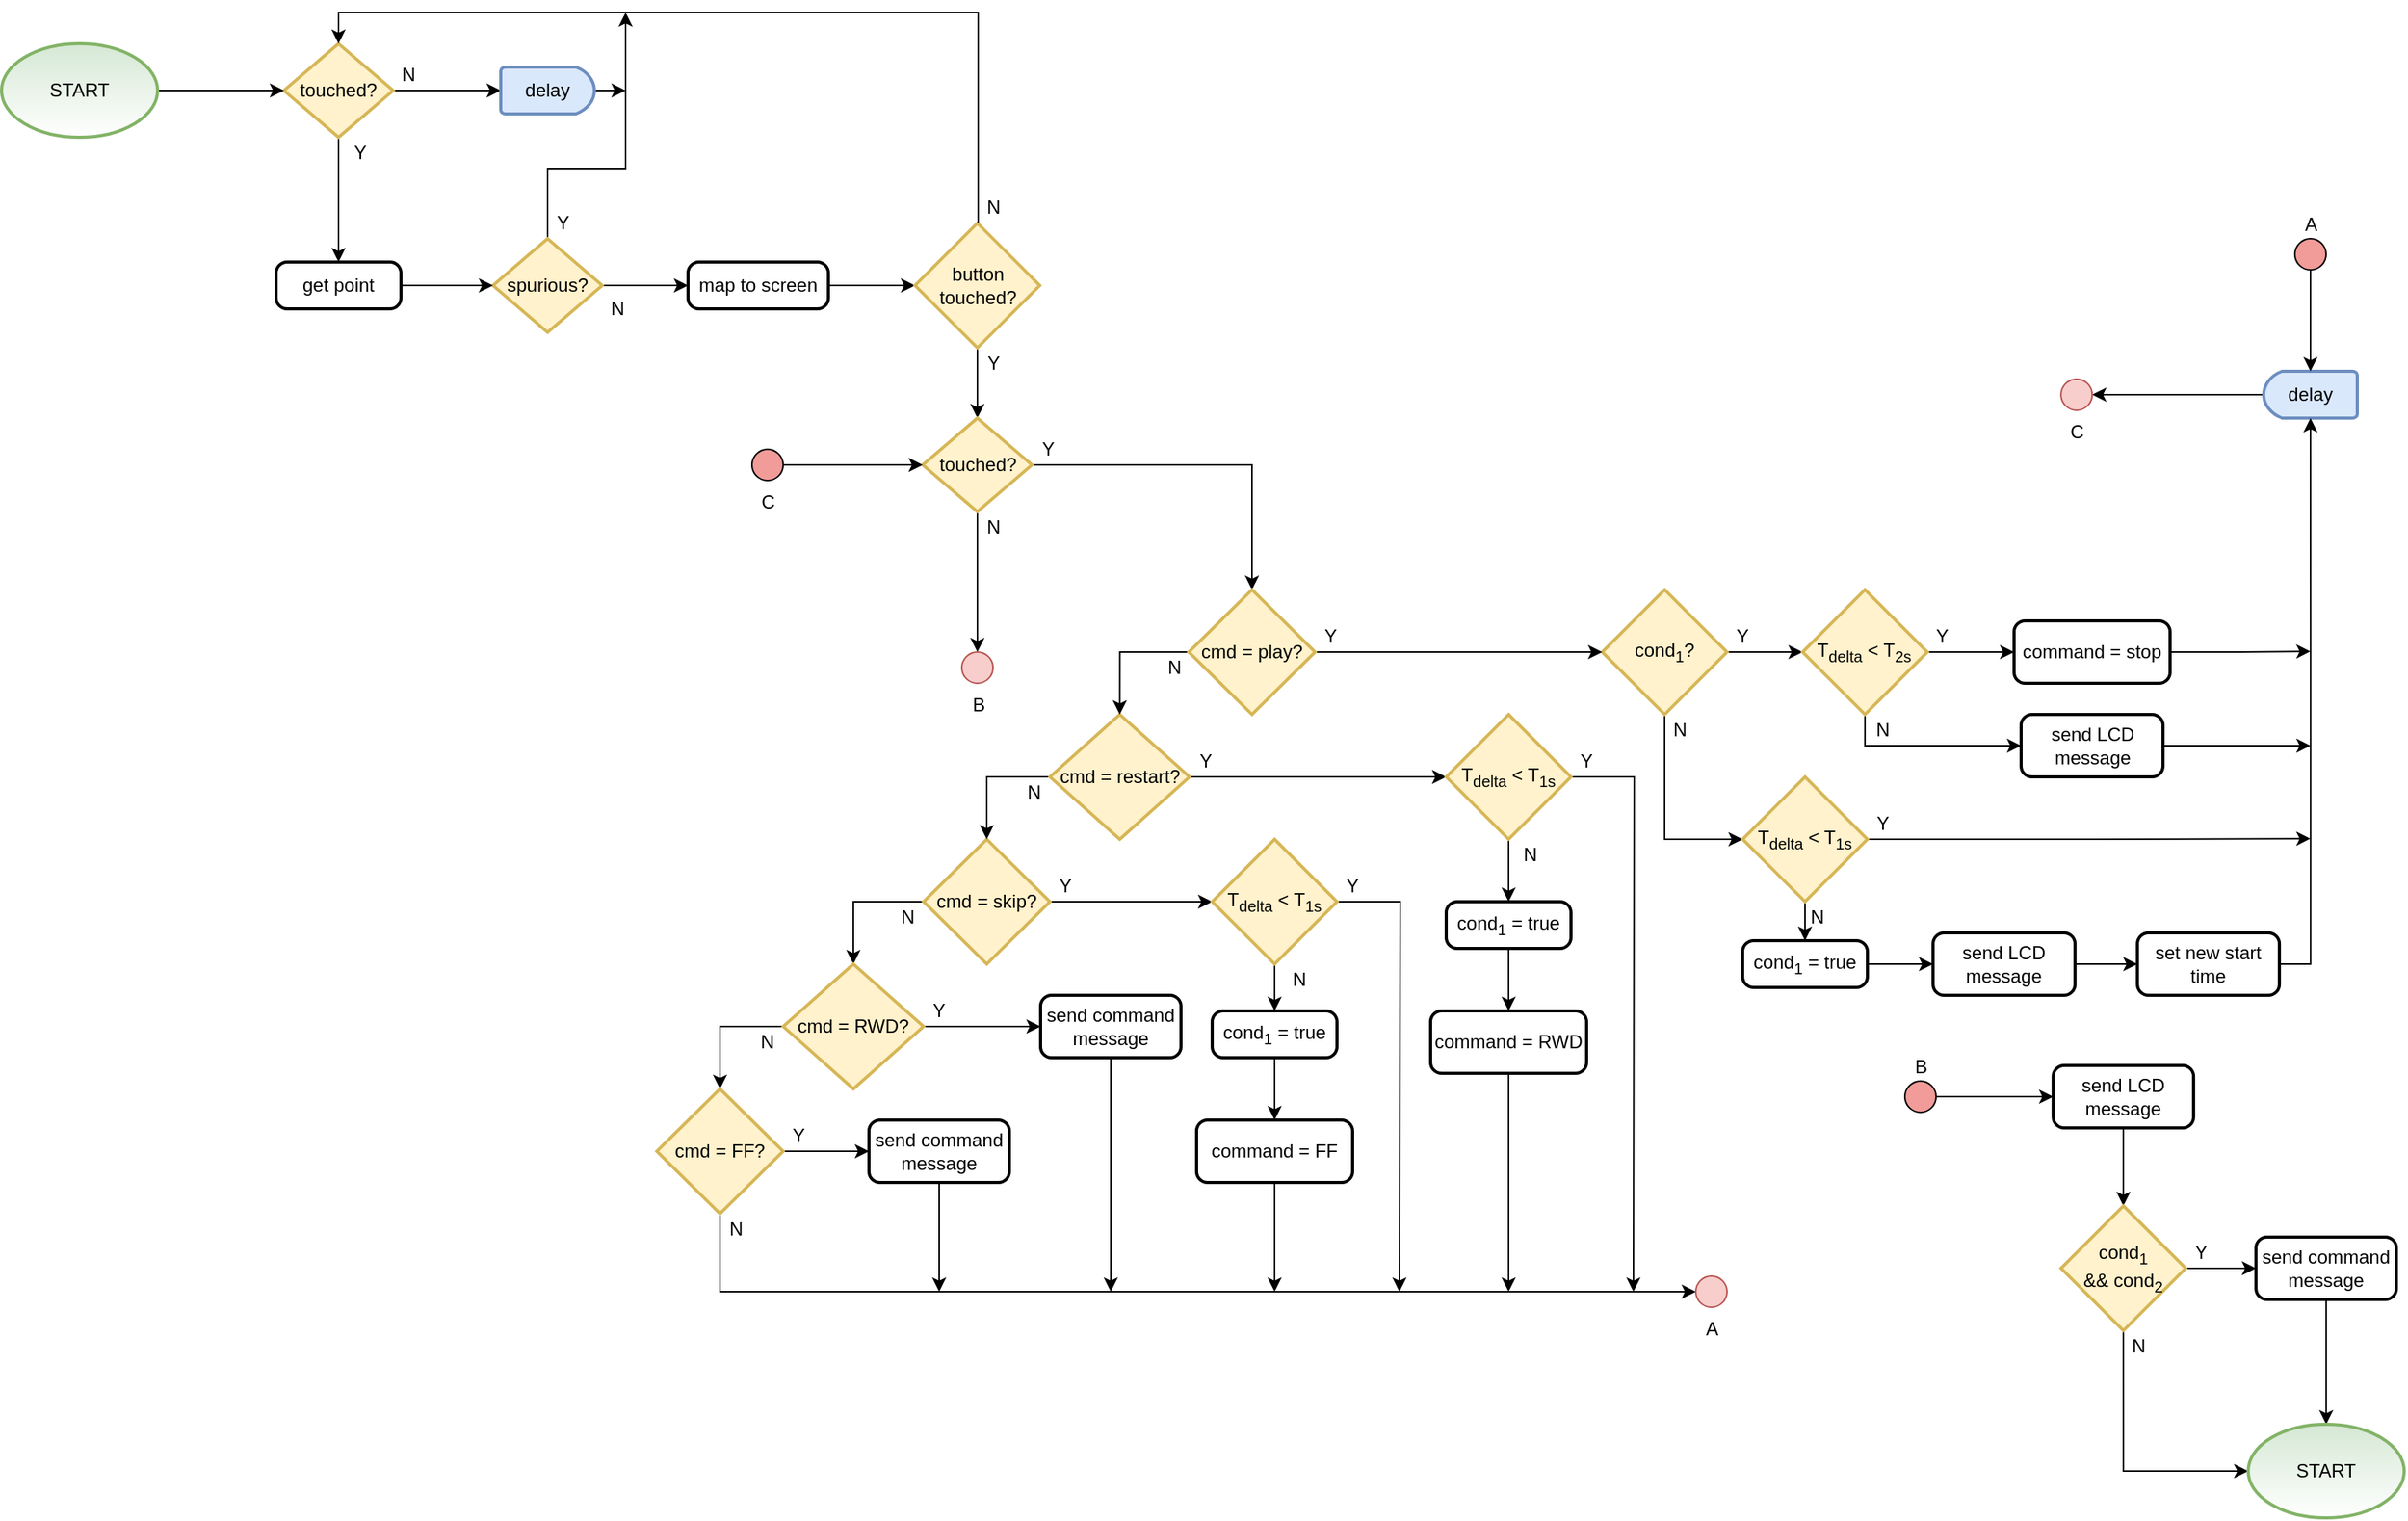 <mxfile version="12.8.1" type="google"><diagram id="C5RBs43oDa-KdzZeNtuy" name="Page-1"><mxGraphModel dx="946" dy="662" grid="1" gridSize="10" guides="1" tooltips="1" connect="1" arrows="1" fold="1" page="1" pageScale="1" pageWidth="1700" pageHeight="1100" background="none" math="0" shadow="0"><root><mxCell id="WIyWlLk6GJQsqaUBKTNV-0"/><mxCell id="WIyWlLk6GJQsqaUBKTNV-1" parent="WIyWlLk6GJQsqaUBKTNV-0"/><mxCell id="B6v0C9aTJU5ujpDDTS7T-165" style="edgeStyle=orthogonalEdgeStyle;rounded=0;orthogonalLoop=1;jettySize=auto;html=1;exitX=0.5;exitY=1;exitDx=0;exitDy=0;exitPerimeter=0;entryX=0.5;entryY=0;entryDx=0;entryDy=0;endArrow=classic;endFill=1;" parent="WIyWlLk6GJQsqaUBKTNV-1" source="B6v0C9aTJU5ujpDDTS7T-0" target="B6v0C9aTJU5ujpDDTS7T-26" edge="1"><mxGeometry relative="1" as="geometry"/></mxCell><mxCell id="B6v0C9aTJU5ujpDDTS7T-169" style="edgeStyle=orthogonalEdgeStyle;rounded=0;orthogonalLoop=1;jettySize=auto;html=1;exitX=1;exitY=0.5;exitDx=0;exitDy=0;exitPerimeter=0;entryX=0;entryY=0.5;entryDx=0;entryDy=0;entryPerimeter=0;endArrow=classic;endFill=1;" parent="WIyWlLk6GJQsqaUBKTNV-1" source="B6v0C9aTJU5ujpDDTS7T-0" target="B6v0C9aTJU5ujpDDTS7T-1" edge="1"><mxGeometry relative="1" as="geometry"/></mxCell><mxCell id="B6v0C9aTJU5ujpDDTS7T-0" value="touched?" style="strokeWidth=2;html=1;shape=mxgraph.flowchart.decision;whiteSpace=wrap;fillColor=#fff2cc;strokeColor=#d6b656;" parent="WIyWlLk6GJQsqaUBKTNV-1" vertex="1"><mxGeometry x="261" y="80" width="70" height="60" as="geometry"/></mxCell><mxCell id="B6v0C9aTJU5ujpDDTS7T-228" style="edgeStyle=orthogonalEdgeStyle;rounded=0;orthogonalLoop=1;jettySize=auto;html=1;exitX=1;exitY=0.5;exitDx=0;exitDy=0;exitPerimeter=0;endArrow=classic;endFill=1;strokeColor=#000000;" parent="WIyWlLk6GJQsqaUBKTNV-1" source="B6v0C9aTJU5ujpDDTS7T-1" edge="1"><mxGeometry relative="1" as="geometry"><mxPoint x="480" y="110.143" as="targetPoint"/></mxGeometry></mxCell><mxCell id="B6v0C9aTJU5ujpDDTS7T-1" value="delay" style="strokeWidth=2;html=1;shape=mxgraph.flowchart.delay;whiteSpace=wrap;fillColor=#dae8fc;strokeColor=#6c8ebf;" parent="WIyWlLk6GJQsqaUBKTNV-1" vertex="1"><mxGeometry x="400" y="95" width="60" height="30" as="geometry"/></mxCell><mxCell id="B6v0C9aTJU5ujpDDTS7T-167" style="edgeStyle=orthogonalEdgeStyle;rounded=0;orthogonalLoop=1;jettySize=auto;html=1;exitX=1;exitY=0.5;exitDx=0;exitDy=0;exitPerimeter=0;entryX=0;entryY=0.5;entryDx=0;entryDy=0;endArrow=classic;endFill=1;" parent="WIyWlLk6GJQsqaUBKTNV-1" source="B6v0C9aTJU5ujpDDTS7T-5" target="B6v0C9aTJU5ujpDDTS7T-27" edge="1"><mxGeometry relative="1" as="geometry"/></mxCell><mxCell id="B6v0C9aTJU5ujpDDTS7T-176" style="edgeStyle=orthogonalEdgeStyle;rounded=0;orthogonalLoop=1;jettySize=auto;html=1;exitX=0.5;exitY=0;exitDx=0;exitDy=0;exitPerimeter=0;endArrow=classic;endFill=1;" parent="WIyWlLk6GJQsqaUBKTNV-1" source="B6v0C9aTJU5ujpDDTS7T-5" edge="1"><mxGeometry relative="1" as="geometry"><mxPoint x="480" y="60" as="targetPoint"/><Array as="points"><mxPoint x="430" y="160"/><mxPoint x="480" y="160"/></Array></mxGeometry></mxCell><mxCell id="B6v0C9aTJU5ujpDDTS7T-5" value="spurious?" style="strokeWidth=2;html=1;shape=mxgraph.flowchart.decision;whiteSpace=wrap;fillColor=#fff2cc;strokeColor=#d6b656;" parent="WIyWlLk6GJQsqaUBKTNV-1" vertex="1"><mxGeometry x="395" y="205" width="70" height="60" as="geometry"/></mxCell><mxCell id="B6v0C9aTJU5ujpDDTS7T-166" style="edgeStyle=orthogonalEdgeStyle;rounded=0;orthogonalLoop=1;jettySize=auto;html=1;exitX=1;exitY=0.5;exitDx=0;exitDy=0;entryX=0;entryY=0.5;entryDx=0;entryDy=0;entryPerimeter=0;endArrow=classic;endFill=1;" parent="WIyWlLk6GJQsqaUBKTNV-1" source="B6v0C9aTJU5ujpDDTS7T-26" target="B6v0C9aTJU5ujpDDTS7T-5" edge="1"><mxGeometry relative="1" as="geometry"/></mxCell><mxCell id="B6v0C9aTJU5ujpDDTS7T-26" value="get point" style="rounded=1;whiteSpace=wrap;html=1;absoluteArcSize=1;arcSize=14;strokeWidth=2;" parent="WIyWlLk6GJQsqaUBKTNV-1" vertex="1"><mxGeometry x="256" y="220" width="80" height="30" as="geometry"/></mxCell><mxCell id="B6v0C9aTJU5ujpDDTS7T-168" style="edgeStyle=orthogonalEdgeStyle;rounded=0;orthogonalLoop=1;jettySize=auto;html=1;exitX=1;exitY=0.5;exitDx=0;exitDy=0;entryX=0;entryY=0.5;entryDx=0;entryDy=0;entryPerimeter=0;endArrow=classic;endFill=1;" parent="WIyWlLk6GJQsqaUBKTNV-1" source="B6v0C9aTJU5ujpDDTS7T-27" target="B6v0C9aTJU5ujpDDTS7T-29" edge="1"><mxGeometry relative="1" as="geometry"/></mxCell><mxCell id="B6v0C9aTJU5ujpDDTS7T-27" value="map to screen" style="rounded=1;whiteSpace=wrap;html=1;absoluteArcSize=1;arcSize=14;strokeWidth=2;" parent="WIyWlLk6GJQsqaUBKTNV-1" vertex="1"><mxGeometry x="520" y="220" width="90" height="30" as="geometry"/></mxCell><mxCell id="B6v0C9aTJU5ujpDDTS7T-39" style="edgeStyle=orthogonalEdgeStyle;rounded=0;orthogonalLoop=1;jettySize=auto;html=1;exitX=0.5;exitY=1;exitDx=0;exitDy=0;exitPerimeter=0;entryX=0.5;entryY=0;entryDx=0;entryDy=0;entryPerimeter=0;endArrow=classic;endFill=1;fillColor=#d5e8d4;strokeColor=#000000;" parent="WIyWlLk6GJQsqaUBKTNV-1" source="B6v0C9aTJU5ujpDDTS7T-29" target="B6v0C9aTJU5ujpDDTS7T-38" edge="1"><mxGeometry relative="1" as="geometry"/></mxCell><mxCell id="B6v0C9aTJU5ujpDDTS7T-29" value="button&lt;br&gt;touched?" style="strokeWidth=2;html=1;shape=mxgraph.flowchart.decision;whiteSpace=wrap;fillColor=#fff2cc;strokeColor=#d6b656;" parent="WIyWlLk6GJQsqaUBKTNV-1" vertex="1"><mxGeometry x="665.5" y="195" width="80" height="80" as="geometry"/></mxCell><mxCell id="B6v0C9aTJU5ujpDDTS7T-125" style="edgeStyle=orthogonalEdgeStyle;rounded=0;orthogonalLoop=1;jettySize=auto;html=1;exitX=1;exitY=0.5;exitDx=0;exitDy=0;exitPerimeter=0;entryX=0.5;entryY=0;entryDx=0;entryDy=0;entryPerimeter=0;endArrow=classic;endFill=1;" parent="WIyWlLk6GJQsqaUBKTNV-1" source="B6v0C9aTJU5ujpDDTS7T-38" target="B6v0C9aTJU5ujpDDTS7T-75" edge="1"><mxGeometry relative="1" as="geometry"/></mxCell><mxCell id="B6v0C9aTJU5ujpDDTS7T-175" style="edgeStyle=orthogonalEdgeStyle;rounded=0;orthogonalLoop=1;jettySize=auto;html=1;exitX=0.5;exitY=1;exitDx=0;exitDy=0;exitPerimeter=0;entryX=0.5;entryY=0;entryDx=0;entryDy=0;entryPerimeter=0;endArrow=classic;endFill=1;" parent="WIyWlLk6GJQsqaUBKTNV-1" source="B6v0C9aTJU5ujpDDTS7T-38" target="B6v0C9aTJU5ujpDDTS7T-171" edge="1"><mxGeometry relative="1" as="geometry"/></mxCell><mxCell id="B6v0C9aTJU5ujpDDTS7T-38" value="touched?" style="strokeWidth=2;html=1;shape=mxgraph.flowchart.decision;whiteSpace=wrap;fillColor=#fff2cc;strokeColor=#d6b656;" parent="WIyWlLk6GJQsqaUBKTNV-1" vertex="1"><mxGeometry x="670.5" y="320" width="70" height="60" as="geometry"/></mxCell><mxCell id="B6v0C9aTJU5ujpDDTS7T-178" style="edgeStyle=orthogonalEdgeStyle;rounded=0;orthogonalLoop=1;jettySize=auto;html=1;exitX=0.5;exitY=1;exitDx=0;exitDy=0;entryX=0.5;entryY=0;entryDx=0;entryDy=0;entryPerimeter=0;endArrow=classic;endFill=1;" parent="WIyWlLk6GJQsqaUBKTNV-1" source="B6v0C9aTJU5ujpDDTS7T-40" target="B6v0C9aTJU5ujpDDTS7T-41" edge="1"><mxGeometry relative="1" as="geometry"/></mxCell><mxCell id="B6v0C9aTJU5ujpDDTS7T-40" value="send LCD message" style="rounded=1;whiteSpace=wrap;html=1;absoluteArcSize=1;arcSize=14;strokeWidth=2;" parent="WIyWlLk6GJQsqaUBKTNV-1" vertex="1"><mxGeometry x="1395.07" y="735" width="90" height="40" as="geometry"/></mxCell><mxCell id="B6v0C9aTJU5ujpDDTS7T-179" style="edgeStyle=orthogonalEdgeStyle;rounded=0;orthogonalLoop=1;jettySize=auto;html=1;exitX=1;exitY=0.5;exitDx=0;exitDy=0;exitPerimeter=0;entryX=0;entryY=0.5;entryDx=0;entryDy=0;endArrow=classic;endFill=1;" parent="WIyWlLk6GJQsqaUBKTNV-1" source="B6v0C9aTJU5ujpDDTS7T-41" target="B6v0C9aTJU5ujpDDTS7T-83" edge="1"><mxGeometry relative="1" as="geometry"/></mxCell><mxCell id="B6v0C9aTJU5ujpDDTS7T-181" style="edgeStyle=orthogonalEdgeStyle;rounded=0;orthogonalLoop=1;jettySize=auto;html=1;exitX=0.5;exitY=1;exitDx=0;exitDy=0;exitPerimeter=0;entryX=0;entryY=0.5;entryDx=0;entryDy=0;entryPerimeter=0;endArrow=classic;endFill=1;" parent="WIyWlLk6GJQsqaUBKTNV-1" source="B6v0C9aTJU5ujpDDTS7T-41" target="B6v0C9aTJU5ujpDDTS7T-143" edge="1"><mxGeometry relative="1" as="geometry"/></mxCell><mxCell id="B6v0C9aTJU5ujpDDTS7T-41" value="cond&lt;sub&gt;1&lt;br&gt;&lt;/sub&gt;&amp;amp;&amp;amp; cond&lt;sub&gt;2&lt;/sub&gt;" style="strokeWidth=2;html=1;shape=mxgraph.flowchart.decision;whiteSpace=wrap;fillColor=#fff2cc;strokeColor=#d6b656;" parent="WIyWlLk6GJQsqaUBKTNV-1" vertex="1"><mxGeometry x="1400.07" y="825" width="80" height="80" as="geometry"/></mxCell><mxCell id="B6v0C9aTJU5ujpDDTS7T-120" style="edgeStyle=orthogonalEdgeStyle;rounded=0;orthogonalLoop=1;jettySize=auto;html=1;exitX=1;exitY=0.5;exitDx=0;exitDy=0;exitPerimeter=0;endArrow=classic;endFill=1;entryX=0;entryY=0.5;entryDx=0;entryDy=0;entryPerimeter=0;" parent="WIyWlLk6GJQsqaUBKTNV-1" source="B6v0C9aTJU5ujpDDTS7T-49" target="B6v0C9aTJU5ujpDDTS7T-108" edge="1"><mxGeometry relative="1" as="geometry"><mxPoint x="856" y="630" as="targetPoint"/></mxGeometry></mxCell><mxCell id="B6v0C9aTJU5ujpDDTS7T-140" style="edgeStyle=orthogonalEdgeStyle;rounded=0;orthogonalLoop=1;jettySize=auto;html=1;exitX=0;exitY=0.5;exitDx=0;exitDy=0;exitPerimeter=0;entryX=0.5;entryY=0;entryDx=0;entryDy=0;entryPerimeter=0;endArrow=classic;endFill=1;" parent="WIyWlLk6GJQsqaUBKTNV-1" source="B6v0C9aTJU5ujpDDTS7T-49" target="B6v0C9aTJU5ujpDDTS7T-121" edge="1"><mxGeometry relative="1" as="geometry"/></mxCell><mxCell id="B6v0C9aTJU5ujpDDTS7T-49" value="cmd = skip?" style="strokeWidth=2;html=1;shape=mxgraph.flowchart.decision;whiteSpace=wrap;fillColor=#fff2cc;strokeColor=#d6b656;" parent="WIyWlLk6GJQsqaUBKTNV-1" vertex="1"><mxGeometry x="671" y="590" width="81" height="80" as="geometry"/></mxCell><mxCell id="B6v0C9aTJU5ujpDDTS7T-52" style="edgeStyle=orthogonalEdgeStyle;rounded=0;orthogonalLoop=1;jettySize=auto;html=1;exitX=0;exitY=0.5;exitDx=0;exitDy=0;exitPerimeter=0;entryX=0.5;entryY=0;entryDx=0;entryDy=0;entryPerimeter=0;endArrow=classic;endFill=1;" parent="WIyWlLk6GJQsqaUBKTNV-1" source="B6v0C9aTJU5ujpDDTS7T-50" target="B6v0C9aTJU5ujpDDTS7T-49" edge="1"><mxGeometry relative="1" as="geometry"/></mxCell><mxCell id="B6v0C9aTJU5ujpDDTS7T-119" style="edgeStyle=orthogonalEdgeStyle;rounded=0;orthogonalLoop=1;jettySize=auto;html=1;exitX=1;exitY=0.5;exitDx=0;exitDy=0;exitPerimeter=0;entryX=0;entryY=0.5;entryDx=0;entryDy=0;entryPerimeter=0;endArrow=classic;endFill=1;" parent="WIyWlLk6GJQsqaUBKTNV-1" source="B6v0C9aTJU5ujpDDTS7T-50" target="B6v0C9aTJU5ujpDDTS7T-95" edge="1"><mxGeometry relative="1" as="geometry"><mxPoint x="1006" y="550" as="targetPoint"/></mxGeometry></mxCell><mxCell id="B6v0C9aTJU5ujpDDTS7T-50" value="cmd = restart?" style="strokeWidth=2;html=1;shape=mxgraph.flowchart.decision;whiteSpace=wrap;fillColor=#fff2cc;strokeColor=#d6b656;" parent="WIyWlLk6GJQsqaUBKTNV-1" vertex="1"><mxGeometry x="752" y="510" width="89.5" height="80" as="geometry"/></mxCell><mxCell id="B6v0C9aTJU5ujpDDTS7T-87" style="edgeStyle=orthogonalEdgeStyle;rounded=0;orthogonalLoop=1;jettySize=auto;html=1;exitX=0.5;exitY=1;exitDx=0;exitDy=0;exitPerimeter=0;endArrow=classic;endFill=1;entryX=0;entryY=0.5;entryDx=0;entryDy=0;entryPerimeter=0;" parent="WIyWlLk6GJQsqaUBKTNV-1" source="B6v0C9aTJU5ujpDDTS7T-58" target="B6v0C9aTJU5ujpDDTS7T-62" edge="1"><mxGeometry relative="1" as="geometry"><mxPoint x="1631.93" y="570" as="targetPoint"/></mxGeometry></mxCell><mxCell id="B6v0C9aTJU5ujpDDTS7T-92" style="edgeStyle=orthogonalEdgeStyle;rounded=0;orthogonalLoop=1;jettySize=auto;html=1;exitX=1;exitY=0.5;exitDx=0;exitDy=0;exitPerimeter=0;entryX=0;entryY=0.5;entryDx=0;entryDy=0;entryPerimeter=0;endArrow=classic;endFill=1;" parent="WIyWlLk6GJQsqaUBKTNV-1" source="B6v0C9aTJU5ujpDDTS7T-58" target="B6v0C9aTJU5ujpDDTS7T-76" edge="1"><mxGeometry relative="1" as="geometry"/></mxCell><mxCell id="B6v0C9aTJU5ujpDDTS7T-58" value="cond&lt;sub&gt;1&lt;/sub&gt;?" style="strokeWidth=2;html=1;shape=mxgraph.flowchart.decision;whiteSpace=wrap;fillColor=#fff2cc;strokeColor=#d6b656;" parent="WIyWlLk6GJQsqaUBKTNV-1" vertex="1"><mxGeometry x="1106" y="430" width="80" height="80" as="geometry"/></mxCell><mxCell id="B6v0C9aTJU5ujpDDTS7T-68" style="edgeStyle=orthogonalEdgeStyle;rounded=0;orthogonalLoop=1;jettySize=auto;html=1;exitX=0.5;exitY=1;exitDx=0;exitDy=0;exitPerimeter=0;entryX=0.5;entryY=0;entryDx=0;entryDy=0;endArrow=classic;endFill=1;" parent="WIyWlLk6GJQsqaUBKTNV-1" source="B6v0C9aTJU5ujpDDTS7T-62" target="B6v0C9aTJU5ujpDDTS7T-67" edge="1"><mxGeometry relative="1" as="geometry"/></mxCell><mxCell id="B6v0C9aTJU5ujpDDTS7T-194" style="edgeStyle=orthogonalEdgeStyle;rounded=0;orthogonalLoop=1;jettySize=auto;html=1;exitX=1;exitY=0.5;exitDx=0;exitDy=0;exitPerimeter=0;endArrow=classic;endFill=1;" parent="WIyWlLk6GJQsqaUBKTNV-1" source="B6v0C9aTJU5ujpDDTS7T-62" edge="1"><mxGeometry relative="1" as="geometry"><mxPoint x="1560" y="589.571" as="targetPoint"/></mxGeometry></mxCell><mxCell id="B6v0C9aTJU5ujpDDTS7T-62" value="T&lt;sub&gt;delta&lt;/sub&gt;&amp;nbsp;&amp;lt; T&lt;sub&gt;1s&lt;/sub&gt;" style="strokeWidth=2;html=1;shape=mxgraph.flowchart.decision;whiteSpace=wrap;fillColor=#fff2cc;strokeColor=#d6b656;" parent="WIyWlLk6GJQsqaUBKTNV-1" vertex="1"><mxGeometry x="1196" y="550" width="80" height="80" as="geometry"/></mxCell><mxCell id="B6v0C9aTJU5ujpDDTS7T-190" style="edgeStyle=orthogonalEdgeStyle;rounded=0;orthogonalLoop=1;jettySize=auto;html=1;exitX=1;exitY=0.5;exitDx=0;exitDy=0;exitPerimeter=0;entryX=1;entryY=0.5;entryDx=0;entryDy=0;entryPerimeter=0;endArrow=classic;endFill=1;" parent="WIyWlLk6GJQsqaUBKTNV-1" source="B6v0C9aTJU5ujpDDTS7T-64" target="B6v0C9aTJU5ujpDDTS7T-189" edge="1"><mxGeometry relative="1" as="geometry"/></mxCell><mxCell id="B6v0C9aTJU5ujpDDTS7T-64" value="delay" style="strokeWidth=2;html=1;shape=mxgraph.flowchart.delay;whiteSpace=wrap;fillColor=#dae8fc;strokeColor=#6c8ebf;flipH=1;" parent="WIyWlLk6GJQsqaUBKTNV-1" vertex="1"><mxGeometry x="1530" y="290" width="60" height="30" as="geometry"/></mxCell><mxCell id="B6v0C9aTJU5ujpDDTS7T-74" style="edgeStyle=orthogonalEdgeStyle;rounded=0;orthogonalLoop=1;jettySize=auto;html=1;exitX=1;exitY=0.5;exitDx=0;exitDy=0;entryX=0;entryY=0.5;entryDx=0;entryDy=0;endArrow=classic;endFill=1;" parent="WIyWlLk6GJQsqaUBKTNV-1" source="B6v0C9aTJU5ujpDDTS7T-67" target="B6v0C9aTJU5ujpDDTS7T-69" edge="1"><mxGeometry relative="1" as="geometry"><mxPoint x="1333.07" y="670" as="targetPoint"/></mxGeometry></mxCell><mxCell id="B6v0C9aTJU5ujpDDTS7T-67" value="cond&lt;sub&gt;1&lt;/sub&gt;&amp;nbsp;= true" style="rounded=1;whiteSpace=wrap;html=1;absoluteArcSize=1;arcSize=14;strokeWidth=2;" parent="WIyWlLk6GJQsqaUBKTNV-1" vertex="1"><mxGeometry x="1196.0" y="655" width="80" height="30" as="geometry"/></mxCell><mxCell id="B6v0C9aTJU5ujpDDTS7T-73" style="edgeStyle=orthogonalEdgeStyle;rounded=0;orthogonalLoop=1;jettySize=auto;html=1;exitX=1;exitY=0.5;exitDx=0;exitDy=0;entryX=0;entryY=0.5;entryDx=0;entryDy=0;endArrow=classic;endFill=1;" parent="WIyWlLk6GJQsqaUBKTNV-1" source="B6v0C9aTJU5ujpDDTS7T-69" target="B6v0C9aTJU5ujpDDTS7T-70" edge="1"><mxGeometry relative="1" as="geometry"/></mxCell><mxCell id="B6v0C9aTJU5ujpDDTS7T-69" value="send LCD message" style="rounded=1;whiteSpace=wrap;html=1;absoluteArcSize=1;arcSize=14;strokeWidth=2;" parent="WIyWlLk6GJQsqaUBKTNV-1" vertex="1"><mxGeometry x="1318.07" y="650" width="91" height="40" as="geometry"/></mxCell><mxCell id="B6v0C9aTJU5ujpDDTS7T-185" style="edgeStyle=orthogonalEdgeStyle;rounded=0;orthogonalLoop=1;jettySize=auto;html=1;exitX=1;exitY=0.5;exitDx=0;exitDy=0;endArrow=classic;endFill=1;entryX=0.5;entryY=1;entryDx=0;entryDy=0;entryPerimeter=0;" parent="WIyWlLk6GJQsqaUBKTNV-1" source="B6v0C9aTJU5ujpDDTS7T-70" target="B6v0C9aTJU5ujpDDTS7T-64" edge="1"><mxGeometry relative="1" as="geometry"><mxPoint x="1560" y="590" as="targetPoint"/></mxGeometry></mxCell><mxCell id="B6v0C9aTJU5ujpDDTS7T-70" value="set new start time" style="rounded=1;whiteSpace=wrap;html=1;absoluteArcSize=1;arcSize=14;strokeWidth=2;" parent="WIyWlLk6GJQsqaUBKTNV-1" vertex="1"><mxGeometry x="1449.07" y="650" width="91" height="40" as="geometry"/></mxCell><mxCell id="B6v0C9aTJU5ujpDDTS7T-86" style="edgeStyle=orthogonalEdgeStyle;rounded=0;orthogonalLoop=1;jettySize=auto;html=1;exitX=1;exitY=0.5;exitDx=0;exitDy=0;exitPerimeter=0;entryX=0;entryY=0.5;entryDx=0;entryDy=0;entryPerimeter=0;endArrow=classic;endFill=1;" parent="WIyWlLk6GJQsqaUBKTNV-1" source="B6v0C9aTJU5ujpDDTS7T-75" target="B6v0C9aTJU5ujpDDTS7T-58" edge="1"><mxGeometry relative="1" as="geometry"/></mxCell><mxCell id="B6v0C9aTJU5ujpDDTS7T-93" style="edgeStyle=orthogonalEdgeStyle;rounded=0;orthogonalLoop=1;jettySize=auto;html=1;exitX=0;exitY=0.5;exitDx=0;exitDy=0;exitPerimeter=0;endArrow=classic;endFill=1;entryX=0.5;entryY=0;entryDx=0;entryDy=0;entryPerimeter=0;" parent="WIyWlLk6GJQsqaUBKTNV-1" source="B6v0C9aTJU5ujpDDTS7T-75" target="B6v0C9aTJU5ujpDDTS7T-50" edge="1"><mxGeometry relative="1" as="geometry"><mxPoint x="1246" y="860" as="targetPoint"/></mxGeometry></mxCell><mxCell id="B6v0C9aTJU5ujpDDTS7T-75" value="cmd = play?" style="strokeWidth=2;html=1;shape=mxgraph.flowchart.decision;whiteSpace=wrap;fillColor=#fff2cc;strokeColor=#d6b656;" parent="WIyWlLk6GJQsqaUBKTNV-1" vertex="1"><mxGeometry x="841" y="430" width="81" height="80" as="geometry"/></mxCell><mxCell id="B6v0C9aTJU5ujpDDTS7T-80" style="edgeStyle=orthogonalEdgeStyle;rounded=0;orthogonalLoop=1;jettySize=auto;html=1;exitX=0.5;exitY=1;exitDx=0;exitDy=0;exitPerimeter=0;entryX=0;entryY=0.5;entryDx=0;entryDy=0;endArrow=classic;endFill=1;" parent="WIyWlLk6GJQsqaUBKTNV-1" source="B6v0C9aTJU5ujpDDTS7T-76" target="B6v0C9aTJU5ujpDDTS7T-78" edge="1"><mxGeometry relative="1" as="geometry"/></mxCell><mxCell id="B6v0C9aTJU5ujpDDTS7T-82" style="edgeStyle=orthogonalEdgeStyle;rounded=0;orthogonalLoop=1;jettySize=auto;html=1;exitX=1;exitY=0.5;exitDx=0;exitDy=0;exitPerimeter=0;entryX=0;entryY=0.5;entryDx=0;entryDy=0;endArrow=classic;endFill=1;" parent="WIyWlLk6GJQsqaUBKTNV-1" source="B6v0C9aTJU5ujpDDTS7T-76" target="B6v0C9aTJU5ujpDDTS7T-81" edge="1"><mxGeometry relative="1" as="geometry"/></mxCell><mxCell id="B6v0C9aTJU5ujpDDTS7T-76" value="T&lt;sub&gt;delta&lt;/sub&gt;&amp;nbsp;&amp;lt; T&lt;sub&gt;2s&lt;/sub&gt;" style="strokeWidth=2;html=1;shape=mxgraph.flowchart.decision;whiteSpace=wrap;fillColor=#fff2cc;strokeColor=#d6b656;" parent="WIyWlLk6GJQsqaUBKTNV-1" vertex="1"><mxGeometry x="1234.43" y="430" width="80" height="80" as="geometry"/></mxCell><mxCell id="B6v0C9aTJU5ujpDDTS7T-145" style="edgeStyle=orthogonalEdgeStyle;rounded=0;orthogonalLoop=1;jettySize=auto;html=1;exitX=1;exitY=0.5;exitDx=0;exitDy=0;endArrow=classic;endFill=1;" parent="WIyWlLk6GJQsqaUBKTNV-1" source="B6v0C9aTJU5ujpDDTS7T-78" edge="1"><mxGeometry relative="1" as="geometry"><mxPoint x="1560" y="530" as="targetPoint"/></mxGeometry></mxCell><mxCell id="B6v0C9aTJU5ujpDDTS7T-78" value="send LCD message" style="rounded=1;whiteSpace=wrap;html=1;absoluteArcSize=1;arcSize=14;strokeWidth=2;" parent="WIyWlLk6GJQsqaUBKTNV-1" vertex="1"><mxGeometry x="1374.5" y="510" width="91" height="40" as="geometry"/></mxCell><mxCell id="B6v0C9aTJU5ujpDDTS7T-193" style="edgeStyle=orthogonalEdgeStyle;rounded=0;orthogonalLoop=1;jettySize=auto;html=1;exitX=1;exitY=0.5;exitDx=0;exitDy=0;endArrow=classic;endFill=1;" parent="WIyWlLk6GJQsqaUBKTNV-1" source="B6v0C9aTJU5ujpDDTS7T-81" edge="1"><mxGeometry relative="1" as="geometry"><mxPoint x="1560" y="469.571" as="targetPoint"/></mxGeometry></mxCell><mxCell id="B6v0C9aTJU5ujpDDTS7T-81" value="command = stop" style="rounded=1;whiteSpace=wrap;html=1;absoluteArcSize=1;arcSize=14;strokeWidth=2;" parent="WIyWlLk6GJQsqaUBKTNV-1" vertex="1"><mxGeometry x="1370" y="450" width="100" height="40" as="geometry"/></mxCell><mxCell id="B6v0C9aTJU5ujpDDTS7T-180" style="edgeStyle=orthogonalEdgeStyle;rounded=0;orthogonalLoop=1;jettySize=auto;html=1;exitX=0.5;exitY=1;exitDx=0;exitDy=0;entryX=0.5;entryY=0;entryDx=0;entryDy=0;entryPerimeter=0;endArrow=classic;endFill=1;" parent="WIyWlLk6GJQsqaUBKTNV-1" source="B6v0C9aTJU5ujpDDTS7T-83" target="B6v0C9aTJU5ujpDDTS7T-143" edge="1"><mxGeometry relative="1" as="geometry"/></mxCell><mxCell id="B6v0C9aTJU5ujpDDTS7T-83" value="send command message" style="rounded=1;whiteSpace=wrap;html=1;absoluteArcSize=1;arcSize=14;strokeWidth=2;" parent="WIyWlLk6GJQsqaUBKTNV-1" vertex="1"><mxGeometry x="1525.07" y="845" width="90" height="40" as="geometry"/></mxCell><mxCell id="B6v0C9aTJU5ujpDDTS7T-102" style="edgeStyle=orthogonalEdgeStyle;rounded=0;orthogonalLoop=1;jettySize=auto;html=1;exitX=0.5;exitY=1;exitDx=0;exitDy=0;exitPerimeter=0;entryX=0.5;entryY=0;entryDx=0;entryDy=0;endArrow=classic;endFill=1;" parent="WIyWlLk6GJQsqaUBKTNV-1" source="B6v0C9aTJU5ujpDDTS7T-95" target="B6v0C9aTJU5ujpDDTS7T-99" edge="1"><mxGeometry relative="1" as="geometry"/></mxCell><mxCell id="B6v0C9aTJU5ujpDDTS7T-162" style="edgeStyle=orthogonalEdgeStyle;rounded=0;orthogonalLoop=1;jettySize=auto;html=1;exitX=1;exitY=0.5;exitDx=0;exitDy=0;exitPerimeter=0;endArrow=classic;endFill=1;" parent="WIyWlLk6GJQsqaUBKTNV-1" source="B6v0C9aTJU5ujpDDTS7T-95" edge="1"><mxGeometry relative="1" as="geometry"><mxPoint x="1126" y="880" as="targetPoint"/></mxGeometry></mxCell><mxCell id="B6v0C9aTJU5ujpDDTS7T-95" value="T&lt;sub&gt;delta&lt;/sub&gt;&amp;nbsp;&amp;lt; T&lt;sub&gt;1s&lt;/sub&gt;" style="strokeWidth=2;html=1;shape=mxgraph.flowchart.decision;whiteSpace=wrap;fillColor=#fff2cc;strokeColor=#d6b656;" parent="WIyWlLk6GJQsqaUBKTNV-1" vertex="1"><mxGeometry x="1006" y="510" width="80" height="80" as="geometry"/></mxCell><mxCell id="B6v0C9aTJU5ujpDDTS7T-153" style="edgeStyle=orthogonalEdgeStyle;rounded=0;orthogonalLoop=1;jettySize=auto;html=1;exitX=0.5;exitY=1;exitDx=0;exitDy=0;entryX=0.5;entryY=0;entryDx=0;entryDy=0;endArrow=classic;endFill=1;" parent="WIyWlLk6GJQsqaUBKTNV-1" source="B6v0C9aTJU5ujpDDTS7T-99" target="B6v0C9aTJU5ujpDDTS7T-100" edge="1"><mxGeometry relative="1" as="geometry"/></mxCell><mxCell id="B6v0C9aTJU5ujpDDTS7T-99" value="cond&lt;sub&gt;1&lt;/sub&gt;&amp;nbsp;= true" style="rounded=1;whiteSpace=wrap;html=1;absoluteArcSize=1;arcSize=14;strokeWidth=2;glass=0;shadow=0;comic=0;labelBackgroundColor=none;" parent="WIyWlLk6GJQsqaUBKTNV-1" vertex="1"><mxGeometry x="1006" y="630" width="80" height="30" as="geometry"/></mxCell><mxCell id="B6v0C9aTJU5ujpDDTS7T-159" style="edgeStyle=orthogonalEdgeStyle;rounded=0;orthogonalLoop=1;jettySize=auto;html=1;exitX=0.5;exitY=1;exitDx=0;exitDy=0;endArrow=classic;endFill=1;" parent="WIyWlLk6GJQsqaUBKTNV-1" source="B6v0C9aTJU5ujpDDTS7T-100" edge="1"><mxGeometry relative="1" as="geometry"><mxPoint x="1046" y="880" as="targetPoint"/></mxGeometry></mxCell><mxCell id="B6v0C9aTJU5ujpDDTS7T-100" value="command = RWD" style="rounded=1;whiteSpace=wrap;html=1;absoluteArcSize=1;arcSize=14;strokeWidth=2;" parent="WIyWlLk6GJQsqaUBKTNV-1" vertex="1"><mxGeometry x="996" y="700" width="100" height="40" as="geometry"/></mxCell><mxCell id="B6v0C9aTJU5ujpDDTS7T-154" style="edgeStyle=orthogonalEdgeStyle;rounded=0;orthogonalLoop=1;jettySize=auto;html=1;exitX=0.5;exitY=1;exitDx=0;exitDy=0;exitPerimeter=0;entryX=0.5;entryY=0;entryDx=0;entryDy=0;endArrow=classic;endFill=1;" parent="WIyWlLk6GJQsqaUBKTNV-1" source="B6v0C9aTJU5ujpDDTS7T-108" target="B6v0C9aTJU5ujpDDTS7T-110" edge="1"><mxGeometry relative="1" as="geometry"/></mxCell><mxCell id="B6v0C9aTJU5ujpDDTS7T-161" style="edgeStyle=orthogonalEdgeStyle;rounded=0;orthogonalLoop=1;jettySize=auto;html=1;exitX=1;exitY=0.5;exitDx=0;exitDy=0;exitPerimeter=0;endArrow=classic;endFill=1;" parent="WIyWlLk6GJQsqaUBKTNV-1" source="B6v0C9aTJU5ujpDDTS7T-108" edge="1"><mxGeometry relative="1" as="geometry"><mxPoint x="976" y="880" as="targetPoint"/></mxGeometry></mxCell><mxCell id="B6v0C9aTJU5ujpDDTS7T-108" value="T&lt;sub&gt;delta&lt;/sub&gt;&amp;nbsp;&amp;lt; T&lt;sub&gt;1s&lt;/sub&gt;" style="strokeWidth=2;html=1;shape=mxgraph.flowchart.decision;whiteSpace=wrap;fillColor=#fff2cc;strokeColor=#d6b656;" parent="WIyWlLk6GJQsqaUBKTNV-1" vertex="1"><mxGeometry x="856" y="590" width="80" height="80" as="geometry"/></mxCell><mxCell id="B6v0C9aTJU5ujpDDTS7T-109" style="edgeStyle=orthogonalEdgeStyle;rounded=0;orthogonalLoop=1;jettySize=auto;html=1;exitX=0.5;exitY=1;exitDx=0;exitDy=0;entryX=0.5;entryY=0;entryDx=0;entryDy=0;endArrow=classic;endFill=1;" parent="WIyWlLk6GJQsqaUBKTNV-1" source="B6v0C9aTJU5ujpDDTS7T-110" target="B6v0C9aTJU5ujpDDTS7T-112" edge="1"><mxGeometry relative="1" as="geometry"/></mxCell><mxCell id="B6v0C9aTJU5ujpDDTS7T-110" value="cond&lt;sub&gt;1&lt;/sub&gt;&amp;nbsp;= true" style="rounded=1;whiteSpace=wrap;html=1;absoluteArcSize=1;arcSize=14;strokeWidth=2;" parent="WIyWlLk6GJQsqaUBKTNV-1" vertex="1"><mxGeometry x="856" y="700" width="80" height="30" as="geometry"/></mxCell><mxCell id="B6v0C9aTJU5ujpDDTS7T-157" style="edgeStyle=orthogonalEdgeStyle;rounded=0;orthogonalLoop=1;jettySize=auto;html=1;exitX=0.5;exitY=1;exitDx=0;exitDy=0;endArrow=classic;endFill=1;" parent="WIyWlLk6GJQsqaUBKTNV-1" source="B6v0C9aTJU5ujpDDTS7T-112" edge="1"><mxGeometry relative="1" as="geometry"><mxPoint x="896" y="880" as="targetPoint"/></mxGeometry></mxCell><mxCell id="B6v0C9aTJU5ujpDDTS7T-112" value="command = FF" style="rounded=1;whiteSpace=wrap;html=1;absoluteArcSize=1;arcSize=14;strokeWidth=2;" parent="WIyWlLk6GJQsqaUBKTNV-1" vertex="1"><mxGeometry x="846" y="770" width="100" height="40" as="geometry"/></mxCell><mxCell id="B6v0C9aTJU5ujpDDTS7T-139" style="edgeStyle=orthogonalEdgeStyle;rounded=0;orthogonalLoop=1;jettySize=auto;html=1;exitX=1;exitY=0.5;exitDx=0;exitDy=0;exitPerimeter=0;entryX=0;entryY=0.5;entryDx=0;entryDy=0;endArrow=classic;endFill=1;" parent="WIyWlLk6GJQsqaUBKTNV-1" source="B6v0C9aTJU5ujpDDTS7T-121" target="B6v0C9aTJU5ujpDDTS7T-129" edge="1"><mxGeometry relative="1" as="geometry"/></mxCell><mxCell id="B6v0C9aTJU5ujpDDTS7T-141" style="edgeStyle=orthogonalEdgeStyle;rounded=0;orthogonalLoop=1;jettySize=auto;html=1;exitX=0;exitY=0.5;exitDx=0;exitDy=0;exitPerimeter=0;entryX=0.5;entryY=0;entryDx=0;entryDy=0;entryPerimeter=0;endArrow=classic;endFill=1;" parent="WIyWlLk6GJQsqaUBKTNV-1" source="B6v0C9aTJU5ujpDDTS7T-121" target="B6v0C9aTJU5ujpDDTS7T-122" edge="1"><mxGeometry relative="1" as="geometry"/></mxCell><mxCell id="B6v0C9aTJU5ujpDDTS7T-121" value="cmd = RWD?" style="strokeWidth=2;html=1;shape=mxgraph.flowchart.decision;whiteSpace=wrap;fillColor=#fff2cc;strokeColor=#d6b656;" parent="WIyWlLk6GJQsqaUBKTNV-1" vertex="1"><mxGeometry x="581" y="670" width="90" height="80" as="geometry"/></mxCell><mxCell id="B6v0C9aTJU5ujpDDTS7T-136" style="edgeStyle=orthogonalEdgeStyle;rounded=0;orthogonalLoop=1;jettySize=auto;html=1;exitX=1;exitY=0.5;exitDx=0;exitDy=0;exitPerimeter=0;entryX=0;entryY=0.5;entryDx=0;entryDy=0;endArrow=classic;endFill=1;" parent="WIyWlLk6GJQsqaUBKTNV-1" source="B6v0C9aTJU5ujpDDTS7T-122" target="B6v0C9aTJU5ujpDDTS7T-130" edge="1"><mxGeometry relative="1" as="geometry"/></mxCell><mxCell id="B6v0C9aTJU5ujpDDTS7T-204" style="edgeStyle=orthogonalEdgeStyle;rounded=0;orthogonalLoop=1;jettySize=auto;html=1;exitX=0.5;exitY=1;exitDx=0;exitDy=0;exitPerimeter=0;entryX=0;entryY=0.5;entryDx=0;entryDy=0;entryPerimeter=0;endArrow=classic;endFill=1;" parent="WIyWlLk6GJQsqaUBKTNV-1" source="B6v0C9aTJU5ujpDDTS7T-122" target="B6v0C9aTJU5ujpDDTS7T-131" edge="1"><mxGeometry relative="1" as="geometry"/></mxCell><mxCell id="B6v0C9aTJU5ujpDDTS7T-122" value="cmd = FF?" style="strokeWidth=2;html=1;shape=mxgraph.flowchart.decision;whiteSpace=wrap;fillColor=#fff2cc;strokeColor=#d6b656;" parent="WIyWlLk6GJQsqaUBKTNV-1" vertex="1"><mxGeometry x="500" y="750" width="81" height="80" as="geometry"/></mxCell><mxCell id="B6v0C9aTJU5ujpDDTS7T-183" style="edgeStyle=orthogonalEdgeStyle;rounded=0;orthogonalLoop=1;jettySize=auto;html=1;exitX=0.5;exitY=1;exitDx=0;exitDy=0;exitPerimeter=0;entryX=0.5;entryY=0;entryDx=0;entryDy=0;entryPerimeter=0;endArrow=classic;endFill=1;" parent="WIyWlLk6GJQsqaUBKTNV-1" source="B6v0C9aTJU5ujpDDTS7T-126" target="B6v0C9aTJU5ujpDDTS7T-64" edge="1"><mxGeometry relative="1" as="geometry"/></mxCell><mxCell id="B6v0C9aTJU5ujpDDTS7T-126" value="A" style="verticalLabelPosition=top;verticalAlign=bottom;html=1;shape=mxgraph.flowchart.on-page_reference;labelPosition=center;align=center;fillColor=#F19C99;" parent="WIyWlLk6GJQsqaUBKTNV-1" vertex="1"><mxGeometry x="1550" y="205" width="20" height="20" as="geometry"/></mxCell><mxCell id="B6v0C9aTJU5ujpDDTS7T-156" style="edgeStyle=orthogonalEdgeStyle;rounded=0;orthogonalLoop=1;jettySize=auto;html=1;exitX=0.5;exitY=1;exitDx=0;exitDy=0;endArrow=classic;endFill=1;" parent="WIyWlLk6GJQsqaUBKTNV-1" source="B6v0C9aTJU5ujpDDTS7T-129" edge="1"><mxGeometry relative="1" as="geometry"><mxPoint x="791" y="880" as="targetPoint"/></mxGeometry></mxCell><mxCell id="B6v0C9aTJU5ujpDDTS7T-129" value="send command message" style="rounded=1;whiteSpace=wrap;html=1;absoluteArcSize=1;arcSize=14;strokeWidth=2;" parent="WIyWlLk6GJQsqaUBKTNV-1" vertex="1"><mxGeometry x="746" y="690" width="90" height="40" as="geometry"/></mxCell><mxCell id="B6v0C9aTJU5ujpDDTS7T-205" style="edgeStyle=orthogonalEdgeStyle;rounded=0;orthogonalLoop=1;jettySize=auto;html=1;exitX=0.5;exitY=1;exitDx=0;exitDy=0;endArrow=classic;endFill=1;" parent="WIyWlLk6GJQsqaUBKTNV-1" source="B6v0C9aTJU5ujpDDTS7T-130" edge="1"><mxGeometry relative="1" as="geometry"><mxPoint x="681" y="880" as="targetPoint"/></mxGeometry></mxCell><mxCell id="B6v0C9aTJU5ujpDDTS7T-130" value="send command message" style="rounded=1;whiteSpace=wrap;html=1;absoluteArcSize=1;arcSize=14;strokeWidth=2;" parent="WIyWlLk6GJQsqaUBKTNV-1" vertex="1"><mxGeometry x="636" y="770" width="90" height="40" as="geometry"/></mxCell><mxCell id="B6v0C9aTJU5ujpDDTS7T-131" value="A" style="verticalLabelPosition=bottom;verticalAlign=top;html=1;shape=mxgraph.flowchart.on-page_reference;fillColor=#f8cecc;strokeColor=#b85450;" parent="WIyWlLk6GJQsqaUBKTNV-1" vertex="1"><mxGeometry x="1166" y="870" width="20" height="20" as="geometry"/></mxCell><mxCell id="B6v0C9aTJU5ujpDDTS7T-170" style="edgeStyle=orthogonalEdgeStyle;rounded=0;orthogonalLoop=1;jettySize=auto;html=1;exitX=1;exitY=0.5;exitDx=0;exitDy=0;exitPerimeter=0;endArrow=classic;endFill=1;entryX=0;entryY=0.5;entryDx=0;entryDy=0;entryPerimeter=0;" parent="WIyWlLk6GJQsqaUBKTNV-1" source="B6v0C9aTJU5ujpDDTS7T-142" target="B6v0C9aTJU5ujpDDTS7T-0" edge="1"><mxGeometry relative="1" as="geometry"><mxPoint x="260" y="109.571" as="targetPoint"/></mxGeometry></mxCell><mxCell id="B6v0C9aTJU5ujpDDTS7T-142" value="START" style="strokeWidth=2;html=1;shape=mxgraph.flowchart.start_1;whiteSpace=wrap;fillColor=#d5e8d4;strokeColor=#82b366;gradientColor=#ffffff;" parent="WIyWlLk6GJQsqaUBKTNV-1" vertex="1"><mxGeometry x="80" y="80" width="100" height="60" as="geometry"/></mxCell><mxCell id="B6v0C9aTJU5ujpDDTS7T-143" value="START" style="strokeWidth=2;html=1;shape=mxgraph.flowchart.start_1;whiteSpace=wrap;fillColor=#d5e8d4;strokeColor=#82b366;gradientColor=#ffffff;" parent="WIyWlLk6GJQsqaUBKTNV-1" vertex="1"><mxGeometry x="1520.07" y="965" width="100" height="60" as="geometry"/></mxCell><mxCell id="B6v0C9aTJU5ujpDDTS7T-171" value="B" style="verticalLabelPosition=bottom;verticalAlign=top;html=1;shape=mxgraph.flowchart.on-page_reference;rounded=1;shadow=0;glass=0;comic=0;labelBackgroundColor=none;fillColor=#f8cecc;strokeColor=#b85450;" parent="WIyWlLk6GJQsqaUBKTNV-1" vertex="1"><mxGeometry x="695.5" y="470" width="20" height="20" as="geometry"/></mxCell><mxCell id="B6v0C9aTJU5ujpDDTS7T-187" style="edgeStyle=orthogonalEdgeStyle;rounded=0;orthogonalLoop=1;jettySize=auto;html=1;exitX=1;exitY=0.5;exitDx=0;exitDy=0;exitPerimeter=0;entryX=0;entryY=0.5;entryDx=0;entryDy=0;endArrow=classic;endFill=1;" parent="WIyWlLk6GJQsqaUBKTNV-1" source="B6v0C9aTJU5ujpDDTS7T-172" target="B6v0C9aTJU5ujpDDTS7T-40" edge="1"><mxGeometry relative="1" as="geometry"/></mxCell><mxCell id="B6v0C9aTJU5ujpDDTS7T-172" value="B" style="verticalLabelPosition=top;verticalAlign=bottom;html=1;shape=mxgraph.flowchart.on-page_reference;rounded=1;shadow=0;glass=0;comic=0;labelBackgroundColor=none;labelPosition=center;align=center;fillColor=#F19C99;" parent="WIyWlLk6GJQsqaUBKTNV-1" vertex="1"><mxGeometry x="1300" y="745" width="20" height="20" as="geometry"/></mxCell><mxCell id="B6v0C9aTJU5ujpDDTS7T-189" value="C" style="verticalLabelPosition=bottom;verticalAlign=top;html=1;shape=mxgraph.flowchart.on-page_reference;rounded=1;shadow=0;glass=0;comic=0;labelBackgroundColor=none;fillColor=#f8cecc;strokeColor=#b85450;" parent="WIyWlLk6GJQsqaUBKTNV-1" vertex="1"><mxGeometry x="1400.07" y="295" width="20" height="20" as="geometry"/></mxCell><mxCell id="B6v0C9aTJU5ujpDDTS7T-192" style="edgeStyle=orthogonalEdgeStyle;rounded=0;orthogonalLoop=1;jettySize=auto;html=1;exitX=1;exitY=0.5;exitDx=0;exitDy=0;exitPerimeter=0;entryX=0;entryY=0.5;entryDx=0;entryDy=0;entryPerimeter=0;endArrow=classic;endFill=1;" parent="WIyWlLk6GJQsqaUBKTNV-1" source="B6v0C9aTJU5ujpDDTS7T-191" target="B6v0C9aTJU5ujpDDTS7T-38" edge="1"><mxGeometry relative="1" as="geometry"/></mxCell><mxCell id="B6v0C9aTJU5ujpDDTS7T-191" value="C" style="verticalLabelPosition=bottom;verticalAlign=top;html=1;shape=mxgraph.flowchart.on-page_reference;rounded=1;shadow=0;glass=0;comic=0;labelBackgroundColor=none;fillColor=#F19C99;" parent="WIyWlLk6GJQsqaUBKTNV-1" vertex="1"><mxGeometry x="561.0" y="340" width="20" height="20" as="geometry"/></mxCell><mxCell id="B6v0C9aTJU5ujpDDTS7T-195" value="Y" style="text;html=1;strokeColor=none;fillColor=none;align=center;verticalAlign=middle;whiteSpace=wrap;rounded=0;" parent="WIyWlLk6GJQsqaUBKTNV-1" vertex="1"><mxGeometry x="300" y="140" width="20" height="20" as="geometry"/></mxCell><mxCell id="B6v0C9aTJU5ujpDDTS7T-196" value="Y" style="text;html=1;strokeColor=none;fillColor=none;align=center;verticalAlign=middle;whiteSpace=wrap;rounded=0;" parent="WIyWlLk6GJQsqaUBKTNV-1" vertex="1"><mxGeometry x="430" y="185" width="20" height="20" as="geometry"/></mxCell><mxCell id="B6v0C9aTJU5ujpDDTS7T-197" value="Y" style="text;html=1;strokeColor=none;fillColor=none;align=center;verticalAlign=middle;whiteSpace=wrap;rounded=0;" parent="WIyWlLk6GJQsqaUBKTNV-1" vertex="1"><mxGeometry x="706" y="275" width="20" height="20" as="geometry"/></mxCell><mxCell id="B6v0C9aTJU5ujpDDTS7T-198" value="Y" style="text;html=1;strokeColor=none;fillColor=none;align=center;verticalAlign=middle;whiteSpace=wrap;rounded=0;" parent="WIyWlLk6GJQsqaUBKTNV-1" vertex="1"><mxGeometry x="740.5" y="330" width="20" height="20" as="geometry"/></mxCell><mxCell id="B6v0C9aTJU5ujpDDTS7T-199" value="Y" style="text;html=1;strokeColor=none;fillColor=none;align=center;verticalAlign=middle;whiteSpace=wrap;rounded=0;" parent="WIyWlLk6GJQsqaUBKTNV-1" vertex="1"><mxGeometry x="922" y="450" width="20" height="20" as="geometry"/></mxCell><mxCell id="B6v0C9aTJU5ujpDDTS7T-200" value="Y" style="text;html=1;strokeColor=none;fillColor=none;align=center;verticalAlign=middle;whiteSpace=wrap;rounded=0;" parent="WIyWlLk6GJQsqaUBKTNV-1" vertex="1"><mxGeometry x="841.5" y="530" width="20" height="20" as="geometry"/></mxCell><mxCell id="B6v0C9aTJU5ujpDDTS7T-201" value="Y" style="text;html=1;strokeColor=none;fillColor=none;align=center;verticalAlign=middle;whiteSpace=wrap;rounded=0;" parent="WIyWlLk6GJQsqaUBKTNV-1" vertex="1"><mxGeometry x="752" y="610" width="20" height="20" as="geometry"/></mxCell><mxCell id="B6v0C9aTJU5ujpDDTS7T-202" value="Y" style="text;html=1;strokeColor=none;fillColor=none;align=center;verticalAlign=middle;whiteSpace=wrap;rounded=0;" parent="WIyWlLk6GJQsqaUBKTNV-1" vertex="1"><mxGeometry x="670.5" y="690" width="20" height="20" as="geometry"/></mxCell><mxCell id="B6v0C9aTJU5ujpDDTS7T-203" value="Y" style="text;html=1;strokeColor=none;fillColor=none;align=center;verticalAlign=middle;whiteSpace=wrap;rounded=0;" parent="WIyWlLk6GJQsqaUBKTNV-1" vertex="1"><mxGeometry x="581" y="770" width="20" height="20" as="geometry"/></mxCell><mxCell id="B6v0C9aTJU5ujpDDTS7T-206" value="Y" style="text;html=1;strokeColor=none;fillColor=none;align=center;verticalAlign=middle;whiteSpace=wrap;rounded=0;" parent="WIyWlLk6GJQsqaUBKTNV-1" vertex="1"><mxGeometry x="1186" y="450" width="20" height="20" as="geometry"/></mxCell><mxCell id="B6v0C9aTJU5ujpDDTS7T-207" value="Y" style="text;html=1;strokeColor=none;fillColor=none;align=center;verticalAlign=middle;whiteSpace=wrap;rounded=0;" parent="WIyWlLk6GJQsqaUBKTNV-1" vertex="1"><mxGeometry x="1314.43" y="450" width="20" height="20" as="geometry"/></mxCell><mxCell id="B6v0C9aTJU5ujpDDTS7T-208" value="Y" style="text;html=1;strokeColor=none;fillColor=none;align=center;verticalAlign=middle;whiteSpace=wrap;rounded=0;" parent="WIyWlLk6GJQsqaUBKTNV-1" vertex="1"><mxGeometry x="1276" y="570" width="20" height="20" as="geometry"/></mxCell><mxCell id="B6v0C9aTJU5ujpDDTS7T-209" value="Y" style="text;html=1;strokeColor=none;fillColor=none;align=center;verticalAlign=middle;whiteSpace=wrap;rounded=0;" parent="WIyWlLk6GJQsqaUBKTNV-1" vertex="1"><mxGeometry x="1086" y="530" width="20" height="20" as="geometry"/></mxCell><mxCell id="B6v0C9aTJU5ujpDDTS7T-210" value="Y" style="text;html=1;strokeColor=none;fillColor=none;align=center;verticalAlign=middle;whiteSpace=wrap;rounded=0;" parent="WIyWlLk6GJQsqaUBKTNV-1" vertex="1"><mxGeometry x="936" y="610" width="20" height="20" as="geometry"/></mxCell><mxCell id="B6v0C9aTJU5ujpDDTS7T-211" value="Y" style="text;html=1;strokeColor=none;fillColor=none;align=center;verticalAlign=middle;whiteSpace=wrap;rounded=0;" parent="WIyWlLk6GJQsqaUBKTNV-1" vertex="1"><mxGeometry x="1480.07" y="845" width="20" height="20" as="geometry"/></mxCell><mxCell id="B6v0C9aTJU5ujpDDTS7T-212" value="N" style="text;html=1;strokeColor=none;fillColor=none;align=center;verticalAlign=middle;whiteSpace=wrap;rounded=0;" parent="WIyWlLk6GJQsqaUBKTNV-1" vertex="1"><mxGeometry x="1146" y="510" width="20" height="20" as="geometry"/></mxCell><mxCell id="B6v0C9aTJU5ujpDDTS7T-213" value="N" style="text;html=1;strokeColor=none;fillColor=none;align=center;verticalAlign=middle;whiteSpace=wrap;rounded=0;" parent="WIyWlLk6GJQsqaUBKTNV-1" vertex="1"><mxGeometry x="1276" y="510" width="20" height="20" as="geometry"/></mxCell><mxCell id="B6v0C9aTJU5ujpDDTS7T-214" value="N" style="text;html=1;strokeColor=none;fillColor=none;align=center;verticalAlign=middle;whiteSpace=wrap;rounded=0;" parent="WIyWlLk6GJQsqaUBKTNV-1" vertex="1"><mxGeometry x="1234.43" y="630" width="20" height="20" as="geometry"/></mxCell><mxCell id="B6v0C9aTJU5ujpDDTS7T-215" value="N" style="text;html=1;strokeColor=none;fillColor=none;align=center;verticalAlign=middle;whiteSpace=wrap;rounded=0;" parent="WIyWlLk6GJQsqaUBKTNV-1" vertex="1"><mxGeometry x="1440" y="905" width="20" height="20" as="geometry"/></mxCell><mxCell id="B6v0C9aTJU5ujpDDTS7T-216" value="N" style="text;html=1;strokeColor=none;fillColor=none;align=center;verticalAlign=middle;whiteSpace=wrap;rounded=0;" parent="WIyWlLk6GJQsqaUBKTNV-1" vertex="1"><mxGeometry x="1050" y="590" width="20" height="20" as="geometry"/></mxCell><mxCell id="B6v0C9aTJU5ujpDDTS7T-217" value="N" style="text;html=1;strokeColor=none;fillColor=none;align=center;verticalAlign=middle;whiteSpace=wrap;rounded=0;" parent="WIyWlLk6GJQsqaUBKTNV-1" vertex="1"><mxGeometry x="902" y="670" width="20" height="20" as="geometry"/></mxCell><mxCell id="B6v0C9aTJU5ujpDDTS7T-218" value="N" style="text;html=1;strokeColor=none;fillColor=none;align=center;verticalAlign=middle;whiteSpace=wrap;rounded=0;" parent="WIyWlLk6GJQsqaUBKTNV-1" vertex="1"><mxGeometry x="541" y="830" width="20" height="20" as="geometry"/></mxCell><mxCell id="B6v0C9aTJU5ujpDDTS7T-219" value="N" style="text;html=1;strokeColor=none;fillColor=none;align=center;verticalAlign=middle;whiteSpace=wrap;rounded=0;" parent="WIyWlLk6GJQsqaUBKTNV-1" vertex="1"><mxGeometry x="561" y="710" width="20" height="20" as="geometry"/></mxCell><mxCell id="B6v0C9aTJU5ujpDDTS7T-220" value="N" style="text;html=1;strokeColor=none;fillColor=none;align=center;verticalAlign=middle;whiteSpace=wrap;rounded=0;" parent="WIyWlLk6GJQsqaUBKTNV-1" vertex="1"><mxGeometry x="651" y="630" width="20" height="20" as="geometry"/></mxCell><mxCell id="B6v0C9aTJU5ujpDDTS7T-221" value="N" style="text;html=1;strokeColor=none;fillColor=none;align=center;verticalAlign=middle;whiteSpace=wrap;rounded=0;" parent="WIyWlLk6GJQsqaUBKTNV-1" vertex="1"><mxGeometry x="732" y="550" width="20" height="20" as="geometry"/></mxCell><mxCell id="B6v0C9aTJU5ujpDDTS7T-222" value="N" style="text;html=1;strokeColor=none;fillColor=none;align=center;verticalAlign=middle;whiteSpace=wrap;rounded=0;" parent="WIyWlLk6GJQsqaUBKTNV-1" vertex="1"><mxGeometry x="821.5" y="470" width="20" height="20" as="geometry"/></mxCell><mxCell id="B6v0C9aTJU5ujpDDTS7T-223" value="N" style="text;html=1;strokeColor=none;fillColor=none;align=center;verticalAlign=middle;whiteSpace=wrap;rounded=0;" parent="WIyWlLk6GJQsqaUBKTNV-1" vertex="1"><mxGeometry x="706" y="380" width="20" height="20" as="geometry"/></mxCell><mxCell id="B6v0C9aTJU5ujpDDTS7T-227" style="edgeStyle=orthogonalEdgeStyle;rounded=0;orthogonalLoop=1;jettySize=auto;html=1;exitX=0;exitY=1;exitDx=0;exitDy=0;entryX=0.5;entryY=0;entryDx=0;entryDy=0;entryPerimeter=0;endArrow=classic;endFill=1;strokeColor=#000000;" parent="WIyWlLk6GJQsqaUBKTNV-1" source="B6v0C9aTJU5ujpDDTS7T-224" target="B6v0C9aTJU5ujpDDTS7T-0" edge="1"><mxGeometry relative="1" as="geometry"><Array as="points"><mxPoint x="706" y="60"/><mxPoint x="296" y="60"/></Array></mxGeometry></mxCell><mxCell id="B6v0C9aTJU5ujpDDTS7T-224" value="N" style="text;html=1;strokeColor=none;fillColor=none;align=center;verticalAlign=middle;whiteSpace=wrap;rounded=0;" parent="WIyWlLk6GJQsqaUBKTNV-1" vertex="1"><mxGeometry x="706" y="175" width="20" height="20" as="geometry"/></mxCell><mxCell id="B6v0C9aTJU5ujpDDTS7T-225" value="N" style="text;html=1;strokeColor=none;fillColor=none;align=center;verticalAlign=middle;whiteSpace=wrap;rounded=0;" parent="WIyWlLk6GJQsqaUBKTNV-1" vertex="1"><mxGeometry x="465" y="240" width="20" height="20" as="geometry"/></mxCell><mxCell id="B6v0C9aTJU5ujpDDTS7T-226" value="N" style="text;html=1;strokeColor=none;fillColor=none;align=center;verticalAlign=middle;whiteSpace=wrap;rounded=0;" parent="WIyWlLk6GJQsqaUBKTNV-1" vertex="1"><mxGeometry x="331" y="90" width="20" height="20" as="geometry"/></mxCell></root></mxGraphModel></diagram></mxfile>